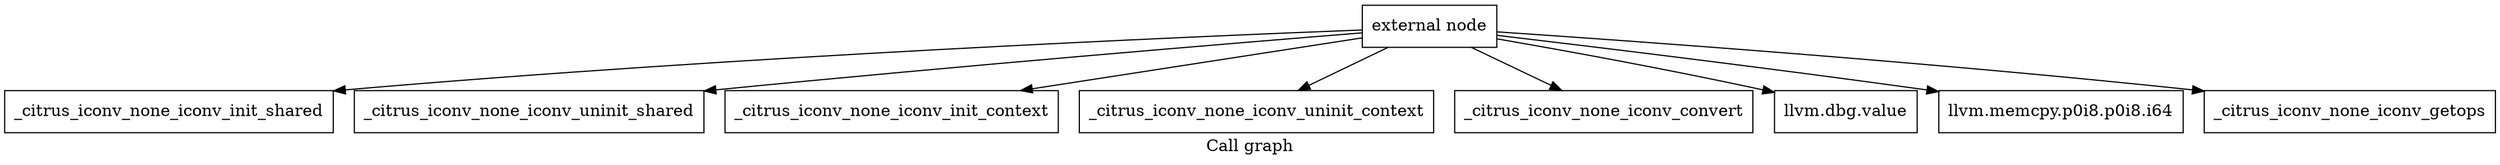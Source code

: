 digraph "Call graph" {
	label="Call graph";

	Node0x804f387a0 [shape=record,label="{external node}"];
	Node0x804f387a0 -> Node0x804f38830;
	Node0x804f387a0 -> Node0x804f38890;
	Node0x804f387a0 -> Node0x804f388f0;
	Node0x804f387a0 -> Node0x804f38950;
	Node0x804f387a0 -> Node0x804f389b0;
	Node0x804f387a0 -> Node0x804f38a10;
	Node0x804f387a0 -> Node0x804f38a70;
	Node0x804f387a0 -> Node0x804f38ad0;
	Node0x804f38830 [shape=record,label="{_citrus_iconv_none_iconv_init_shared}"];
	Node0x804f38890 [shape=record,label="{_citrus_iconv_none_iconv_uninit_shared}"];
	Node0x804f388f0 [shape=record,label="{_citrus_iconv_none_iconv_init_context}"];
	Node0x804f38950 [shape=record,label="{_citrus_iconv_none_iconv_uninit_context}"];
	Node0x804f389b0 [shape=record,label="{_citrus_iconv_none_iconv_convert}"];
	Node0x804f38a10 [shape=record,label="{llvm.dbg.value}"];
	Node0x804f38a70 [shape=record,label="{llvm.memcpy.p0i8.p0i8.i64}"];
	Node0x804f38ad0 [shape=record,label="{_citrus_iconv_none_iconv_getops}"];
}
